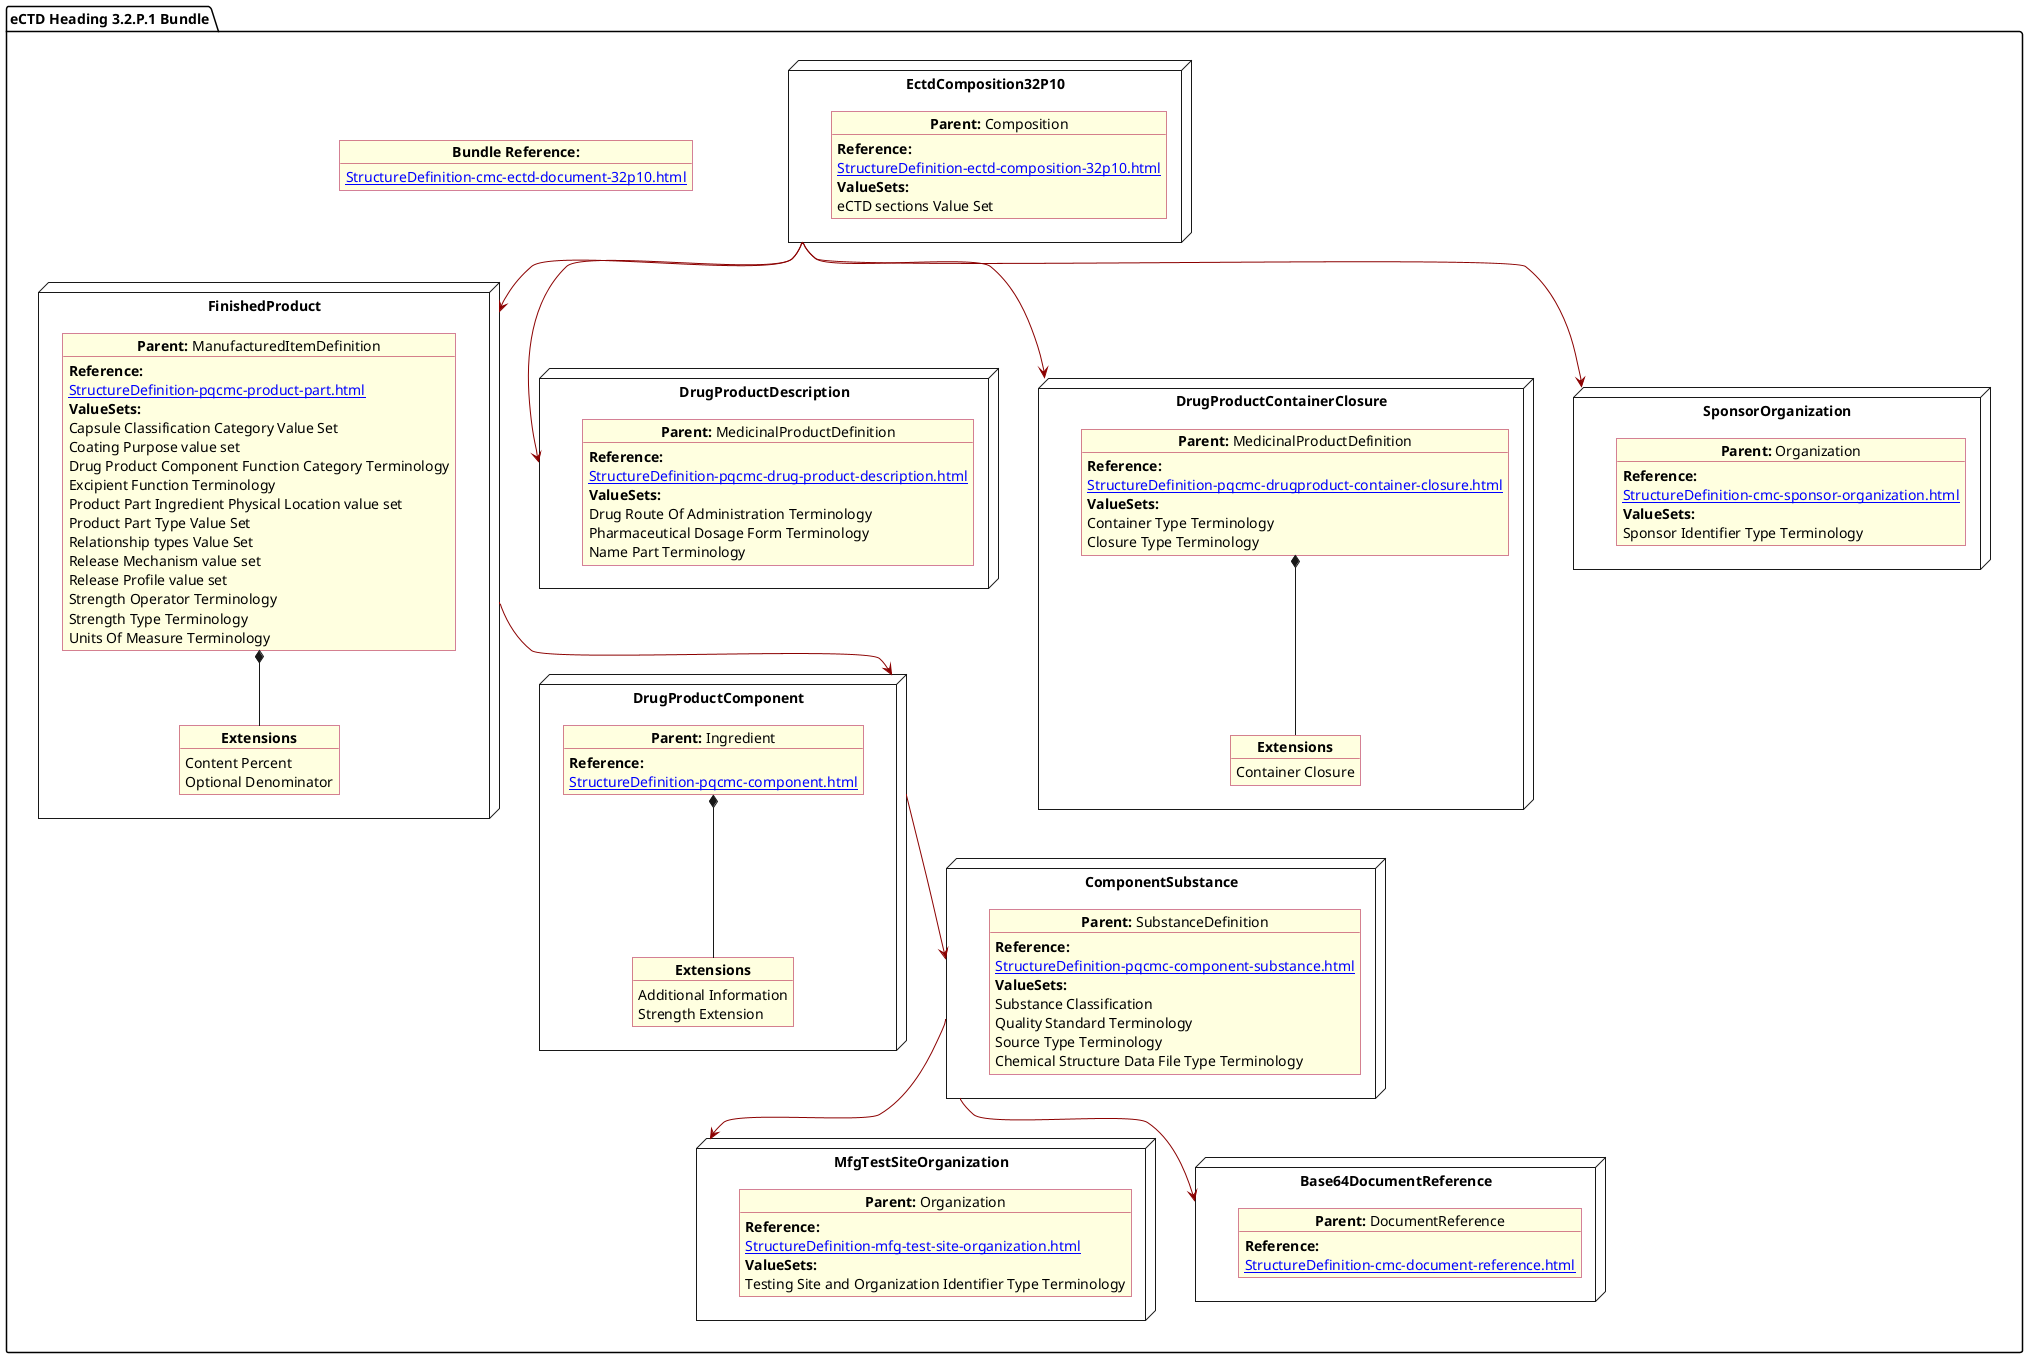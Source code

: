 @startuml ProdDesComp
allowmixing
'Mixed model of use case and object
skinparam svgDimensionStyle false
skinparam ObjectBackgroundColor LightYellow
skinparam ObjectBorderColor #A80036
skinparam activityDiamondBorderColor #A80036
skinparam activityDiamondBackgroundColor lawnGreen
skinparam ClassBorderThickness 4

package "eCTD Heading 3.2.P.1 Bundle" as NODES {
  object "**Bundle Reference:**" as objbun {
    [[StructureDefinition-cmc-ectd-document-32p10.html]]
  }


  node "FinishedProduct"as MID {
    object "**Parent:** ManufacturedItemDefinition" as objMID {

      **Reference:**
      [[StructureDefinition-pqcmc-product-part.html]]
      **ValueSets:**
      Capsule Classification Category Value Set
      Coating Purpose value set
      Drug Product Component Function Category Terminology
      Excipient Function Terminology
      Product Part Ingredient Physical Location value set
      Product Part Type Value Set
      Relationship types Value Set
      Release Mechanism value set
      Release Profile value set
      Strength Operator Terminology
      Strength Type Terminology
      Units Of Measure Terminology
    }
        object "**Extensions**" as objMIDExs {
      Content Percent
      Optional Denominator
    }
    objMID *-- objMIDExs
  }
  node "MfgTestSiteOrganization" as NMFG {

    object "**Parent:** Organization" as objDP {
      **Reference:**
      [[StructureDefinition-mfg-test-site-organization.html]]
      **ValueSets:**
      Testing Site and Organization Identifier Type Terminology
    }
  }

  node "DrugProductComponent" as NN {

    object "**Parent:** Ingredient" as obj3 {
      **Reference:**
      [[StructureDefinition-pqcmc-component.html]]
    }
    object "**Extensions**" as objExs {
      Additional Information
      Strength Extension
    }
    obj3 *-- objExs
  }

  node "ComponentSubstance" as NCS {

    object "**Parent:** SubstanceDefinition" as objSubDef {
      **Reference:**
      [[StructureDefinition-pqcmc-component-substance.html]]
      **ValueSets:**
      Substance Classification
      Quality Standard Terminology
      Source Type Terminology
      Chemical Structure Data File Type Terminology
    }
  }
  node "Base64DocumentReference" as NB64 {

    object "**Parent:** DocumentReference"  as obj64 {

      **Reference:**
      [[StructureDefinition-cmc-document-reference.html]]
    }

  }

    node "DrugProductDescription" as N2 {

    object "**Parent:** MedicinalProductDefinition" as obj2 {
      **Reference:**
      [[StructureDefinition-pqcmc-drug-product-description.html]]
      **ValueSets:**
      Drug Route Of Administration Terminology
      Pharmaceutical Dosage Form Terminology
      Name Part Terminology
    }
  }
  node "EctdComposition32P10" as N1 {

    object "**Parent:** Composition" as obj1 {
      **Reference:**
      [[StructureDefinition-ectd-composition-32p10.html]]
      **ValueSets:**
      eCTD sections Value Set
    }

  }
  node "DrugProductContainerClosure" as N21 {

    object "**Parent:** MedicinalProductDefinition" as obj22 {
      **Reference:**
      [[StructureDefinition-pqcmc-drugproduct-container-closure.html]]
      **ValueSets:**
      Container Type Terminology
      Closure Type Terminology
    }
    object "**Extensions**" as objEx {
      Container Closure
    }
    obj22 *-- objEx
  }

  node "SponsorOrganization" as NSO {

    object "**Parent:** Organization" as objAu {
      **Reference:**
      [[StructureDefinition-cmc-sponsor-organization.html]]
      **ValueSets:**
      Sponsor Identifier Type Terminology
    }
  }

  N1 -[#darkred]-> N2
  N1 -[#darkred]-> MID
  N1 -[#darkred]-> NSO
  N1 -[#darkred]-> N21
  MID -[#darkred]-> NN
  NCS -[#darkred]-> NMFG
  NN -[#darkred]-> NCS
  NCS -[#darkred]-> NB64
  @enduml